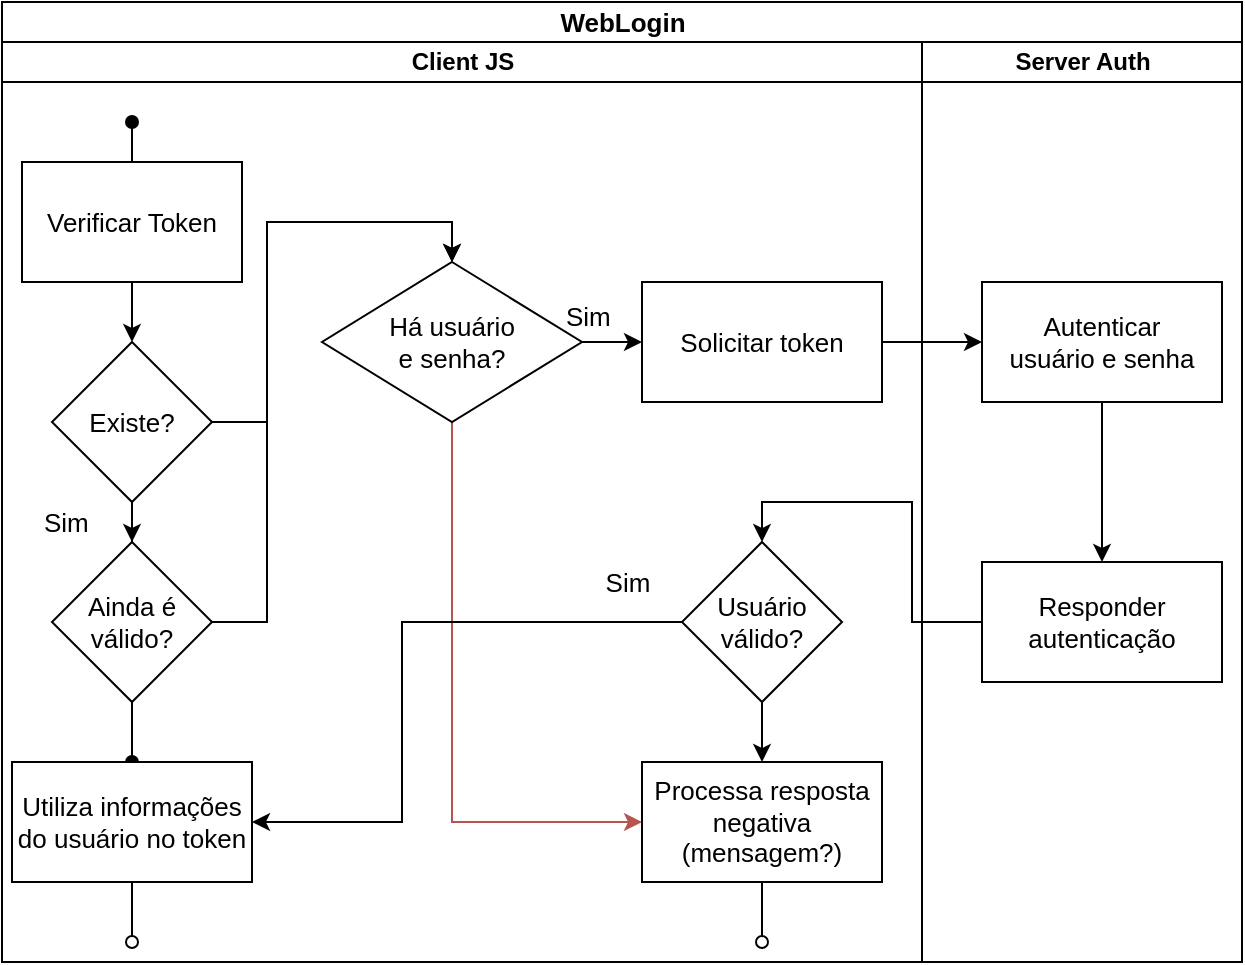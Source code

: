 <mxfile version="10.5.7" type="device"><diagram id="KIUcMjr_PjMt7YVQ4Doe" name="Page-1"><mxGraphModel dx="1394" dy="715" grid="1" gridSize="10" guides="1" tooltips="1" connect="1" arrows="1" fold="1" page="1" pageScale="1" pageWidth="827" pageHeight="1169" math="0" shadow="0"><root><mxCell id="0"/><mxCell id="1" parent="0"/><mxCell id="x6134ChDWBuDBFk7S50A-2" value="WebLogin&lt;br&gt;" style="swimlane;html=1;childLayout=stackLayout;resizeParent=1;resizeParentMax=0;startSize=20;fontSize=13;" vertex="1" parent="1"><mxGeometry x="100" y="110" width="620" height="480" as="geometry"/></mxCell><mxCell id="x6134ChDWBuDBFk7S50A-3" value="Client JS" style="swimlane;html=1;startSize=20;" vertex="1" parent="x6134ChDWBuDBFk7S50A-2"><mxGeometry y="20" width="460" height="460" as="geometry"/></mxCell><mxCell id="x6134ChDWBuDBFk7S50A-10" style="edgeStyle=orthogonalEdgeStyle;rounded=0;orthogonalLoop=1;jettySize=auto;html=1;fontSize=13;" edge="1" parent="x6134ChDWBuDBFk7S50A-3" source="x6134ChDWBuDBFk7S50A-6" target="x6134ChDWBuDBFk7S50A-8"><mxGeometry relative="1" as="geometry"/></mxCell><mxCell id="x6134ChDWBuDBFk7S50A-6" value="Verificar Token" style="rounded=0;whiteSpace=wrap;html=1;fontSize=13;" vertex="1" parent="x6134ChDWBuDBFk7S50A-3"><mxGeometry x="10" y="60" width="110" height="60" as="geometry"/></mxCell><mxCell id="x6134ChDWBuDBFk7S50A-11" style="edgeStyle=orthogonalEdgeStyle;rounded=0;orthogonalLoop=1;jettySize=auto;html=1;exitX=0.5;exitY=1;exitDx=0;exitDy=0;fontSize=13;" edge="1" parent="x6134ChDWBuDBFk7S50A-3" source="x6134ChDWBuDBFk7S50A-8" target="x6134ChDWBuDBFk7S50A-9"><mxGeometry relative="1" as="geometry"/></mxCell><mxCell id="x6134ChDWBuDBFk7S50A-19" style="edgeStyle=orthogonalEdgeStyle;rounded=0;orthogonalLoop=1;jettySize=auto;html=1;endArrow=classic;endFill=1;fontSize=13;entryX=0.5;entryY=0;entryDx=0;entryDy=0;" edge="1" parent="x6134ChDWBuDBFk7S50A-3" source="x6134ChDWBuDBFk7S50A-8" target="x6134ChDWBuDBFk7S50A-21"><mxGeometry relative="1" as="geometry"/></mxCell><mxCell id="x6134ChDWBuDBFk7S50A-8" value="Existe?" style="rhombus;whiteSpace=wrap;html=1;fontSize=13;" vertex="1" parent="x6134ChDWBuDBFk7S50A-3"><mxGeometry x="25" y="150" width="80" height="80" as="geometry"/></mxCell><mxCell id="x6134ChDWBuDBFk7S50A-15" style="edgeStyle=orthogonalEdgeStyle;rounded=0;orthogonalLoop=1;jettySize=auto;html=1;endArrow=oval;endFill=1;fontSize=13;" edge="1" parent="x6134ChDWBuDBFk7S50A-3" source="x6134ChDWBuDBFk7S50A-9" target="x6134ChDWBuDBFk7S50A-14"><mxGeometry relative="1" as="geometry"/></mxCell><mxCell id="x6134ChDWBuDBFk7S50A-20" style="edgeStyle=orthogonalEdgeStyle;rounded=0;orthogonalLoop=1;jettySize=auto;html=1;entryX=0.5;entryY=0;entryDx=0;entryDy=0;endArrow=classic;endFill=1;fontSize=13;" edge="1" parent="x6134ChDWBuDBFk7S50A-3" source="x6134ChDWBuDBFk7S50A-9" target="x6134ChDWBuDBFk7S50A-21"><mxGeometry relative="1" as="geometry"/></mxCell><mxCell id="x6134ChDWBuDBFk7S50A-9" value="Ainda é válido?" style="rhombus;whiteSpace=wrap;html=1;fontSize=13;" vertex="1" parent="x6134ChDWBuDBFk7S50A-3"><mxGeometry x="25" y="250" width="80" height="80" as="geometry"/></mxCell><mxCell id="x6134ChDWBuDBFk7S50A-17" value="" style="edgeStyle=orthogonalEdgeStyle;rounded=0;orthogonalLoop=1;jettySize=auto;html=1;endArrow=oval;endFill=0;fontSize=13;" edge="1" parent="x6134ChDWBuDBFk7S50A-3" source="x6134ChDWBuDBFk7S50A-14"><mxGeometry relative="1" as="geometry"><mxPoint x="65" y="450" as="targetPoint"/></mxGeometry></mxCell><mxCell id="x6134ChDWBuDBFk7S50A-14" value="Utiliza informações do usuário no token" style="rounded=0;whiteSpace=wrap;html=1;fontSize=13;" vertex="1" parent="x6134ChDWBuDBFk7S50A-3"><mxGeometry x="5" y="360" width="120" height="60" as="geometry"/></mxCell><mxCell id="x6134ChDWBuDBFk7S50A-18" value="Solicitar token" style="rounded=0;whiteSpace=wrap;html=1;fontSize=13;" vertex="1" parent="x6134ChDWBuDBFk7S50A-3"><mxGeometry x="320" y="120" width="120" height="60" as="geometry"/></mxCell><mxCell id="x6134ChDWBuDBFk7S50A-22" style="edgeStyle=orthogonalEdgeStyle;rounded=0;orthogonalLoop=1;jettySize=auto;html=1;endArrow=classic;endFill=1;fontSize=13;" edge="1" parent="x6134ChDWBuDBFk7S50A-3" source="x6134ChDWBuDBFk7S50A-21" target="x6134ChDWBuDBFk7S50A-18"><mxGeometry relative="1" as="geometry"/></mxCell><mxCell id="x6134ChDWBuDBFk7S50A-35" style="edgeStyle=orthogonalEdgeStyle;rounded=0;orthogonalLoop=1;jettySize=auto;html=1;entryX=0;entryY=0.5;entryDx=0;entryDy=0;endArrow=classic;endFill=1;fontSize=13;exitX=0.5;exitY=1;exitDx=0;exitDy=0;fillColor=#f8cecc;strokeColor=#b85450;" edge="1" parent="x6134ChDWBuDBFk7S50A-3" source="x6134ChDWBuDBFk7S50A-21" target="x6134ChDWBuDBFk7S50A-33"><mxGeometry relative="1" as="geometry"/></mxCell><mxCell id="x6134ChDWBuDBFk7S50A-21" value="Há usuário &lt;br&gt;e senha?" style="rhombus;whiteSpace=wrap;html=1;fontSize=13;" vertex="1" parent="x6134ChDWBuDBFk7S50A-3"><mxGeometry x="160" y="110" width="130" height="80" as="geometry"/></mxCell><mxCell id="x6134ChDWBuDBFk7S50A-32" value="" style="edgeStyle=orthogonalEdgeStyle;rounded=0;orthogonalLoop=1;jettySize=auto;html=1;endArrow=classic;endFill=1;fontSize=13;entryX=1;entryY=0.5;entryDx=0;entryDy=0;" edge="1" parent="x6134ChDWBuDBFk7S50A-3" source="x6134ChDWBuDBFk7S50A-27" target="x6134ChDWBuDBFk7S50A-14"><mxGeometry relative="1" as="geometry"><mxPoint x="230" y="260" as="targetPoint"/><Array as="points"><mxPoint x="200" y="290"/><mxPoint x="200" y="390"/></Array></mxGeometry></mxCell><mxCell id="x6134ChDWBuDBFk7S50A-34" style="edgeStyle=orthogonalEdgeStyle;rounded=0;orthogonalLoop=1;jettySize=auto;html=1;endArrow=classic;endFill=1;fontSize=13;" edge="1" parent="x6134ChDWBuDBFk7S50A-3" source="x6134ChDWBuDBFk7S50A-27" target="x6134ChDWBuDBFk7S50A-33"><mxGeometry relative="1" as="geometry"/></mxCell><mxCell id="x6134ChDWBuDBFk7S50A-27" value="Usuário válido?" style="rhombus;whiteSpace=wrap;html=1;fontSize=13;" vertex="1" parent="x6134ChDWBuDBFk7S50A-3"><mxGeometry x="340" y="250" width="80" height="80" as="geometry"/></mxCell><mxCell id="x6134ChDWBuDBFk7S50A-23" value="Sim" style="text;html=1;strokeColor=none;fillColor=none;align=center;verticalAlign=middle;whiteSpace=wrap;rounded=0;fontSize=13;" vertex="1" parent="x6134ChDWBuDBFk7S50A-3"><mxGeometry x="293" y="260" width="40" height="20" as="geometry"/></mxCell><mxCell id="x6134ChDWBuDBFk7S50A-37" value="" style="edgeStyle=orthogonalEdgeStyle;rounded=0;orthogonalLoop=1;jettySize=auto;html=1;endArrow=oval;endFill=0;fontSize=13;" edge="1" parent="x6134ChDWBuDBFk7S50A-3" source="x6134ChDWBuDBFk7S50A-33"><mxGeometry relative="1" as="geometry"><mxPoint x="380" y="450" as="targetPoint"/></mxGeometry></mxCell><mxCell id="x6134ChDWBuDBFk7S50A-33" value="Processa resposta negativa (mensagem?)" style="rounded=0;whiteSpace=wrap;html=1;fontSize=13;" vertex="1" parent="x6134ChDWBuDBFk7S50A-3"><mxGeometry x="320" y="360" width="120" height="60" as="geometry"/></mxCell><mxCell id="x6134ChDWBuDBFk7S50A-4" value="Server Auth&lt;br&gt;" style="swimlane;html=1;startSize=20;" vertex="1" parent="x6134ChDWBuDBFk7S50A-2"><mxGeometry x="460" y="20" width="160" height="460" as="geometry"/></mxCell><mxCell id="x6134ChDWBuDBFk7S50A-29" style="edgeStyle=orthogonalEdgeStyle;rounded=0;orthogonalLoop=1;jettySize=auto;html=1;endArrow=classic;endFill=1;fontSize=13;" edge="1" parent="x6134ChDWBuDBFk7S50A-4" source="x6134ChDWBuDBFk7S50A-25" target="x6134ChDWBuDBFk7S50A-28"><mxGeometry relative="1" as="geometry"/></mxCell><mxCell id="x6134ChDWBuDBFk7S50A-25" value="Autenticar &lt;br&gt;usuário e senha" style="rounded=0;whiteSpace=wrap;html=1;fontSize=13;" vertex="1" parent="x6134ChDWBuDBFk7S50A-4"><mxGeometry x="30" y="120" width="120" height="60" as="geometry"/></mxCell><mxCell id="x6134ChDWBuDBFk7S50A-28" value="Responder autenticação" style="rounded=0;whiteSpace=wrap;html=1;fontSize=13;" vertex="1" parent="x6134ChDWBuDBFk7S50A-4"><mxGeometry x="30" y="260" width="120" height="60" as="geometry"/></mxCell><mxCell id="x6134ChDWBuDBFk7S50A-26" style="edgeStyle=orthogonalEdgeStyle;rounded=0;orthogonalLoop=1;jettySize=auto;html=1;endArrow=classic;endFill=1;fontSize=13;" edge="1" parent="x6134ChDWBuDBFk7S50A-2" source="x6134ChDWBuDBFk7S50A-18" target="x6134ChDWBuDBFk7S50A-25"><mxGeometry relative="1" as="geometry"/></mxCell><mxCell id="x6134ChDWBuDBFk7S50A-30" style="edgeStyle=orthogonalEdgeStyle;rounded=0;orthogonalLoop=1;jettySize=auto;html=1;entryX=0.5;entryY=0;entryDx=0;entryDy=0;endArrow=classic;endFill=1;fontSize=13;" edge="1" parent="x6134ChDWBuDBFk7S50A-2" source="x6134ChDWBuDBFk7S50A-28" target="x6134ChDWBuDBFk7S50A-27"><mxGeometry relative="1" as="geometry"/></mxCell><mxCell id="x6134ChDWBuDBFk7S50A-12" style="edgeStyle=orthogonalEdgeStyle;rounded=0;orthogonalLoop=1;jettySize=auto;html=1;exitX=0.5;exitY=0;exitDx=0;exitDy=0;fontSize=13;endArrow=oval;endFill=1;" edge="1" parent="1" source="x6134ChDWBuDBFk7S50A-6"><mxGeometry relative="1" as="geometry"><mxPoint x="165" y="170" as="targetPoint"/></mxGeometry></mxCell><mxCell id="x6134ChDWBuDBFk7S50A-13" value="Sim&lt;br&gt;" style="text;html=1;resizable=0;points=[];autosize=1;align=left;verticalAlign=top;spacingTop=-4;fontSize=13;" vertex="1" parent="1"><mxGeometry x="119" y="360" width="40" height="20" as="geometry"/></mxCell><mxCell id="x6134ChDWBuDBFk7S50A-24" value="Sim" style="text;html=1;resizable=0;points=[];autosize=1;align=left;verticalAlign=top;spacingTop=-4;fontSize=13;" vertex="1" parent="1"><mxGeometry x="380" y="257" width="40" height="20" as="geometry"/></mxCell></root></mxGraphModel></diagram></mxfile>
